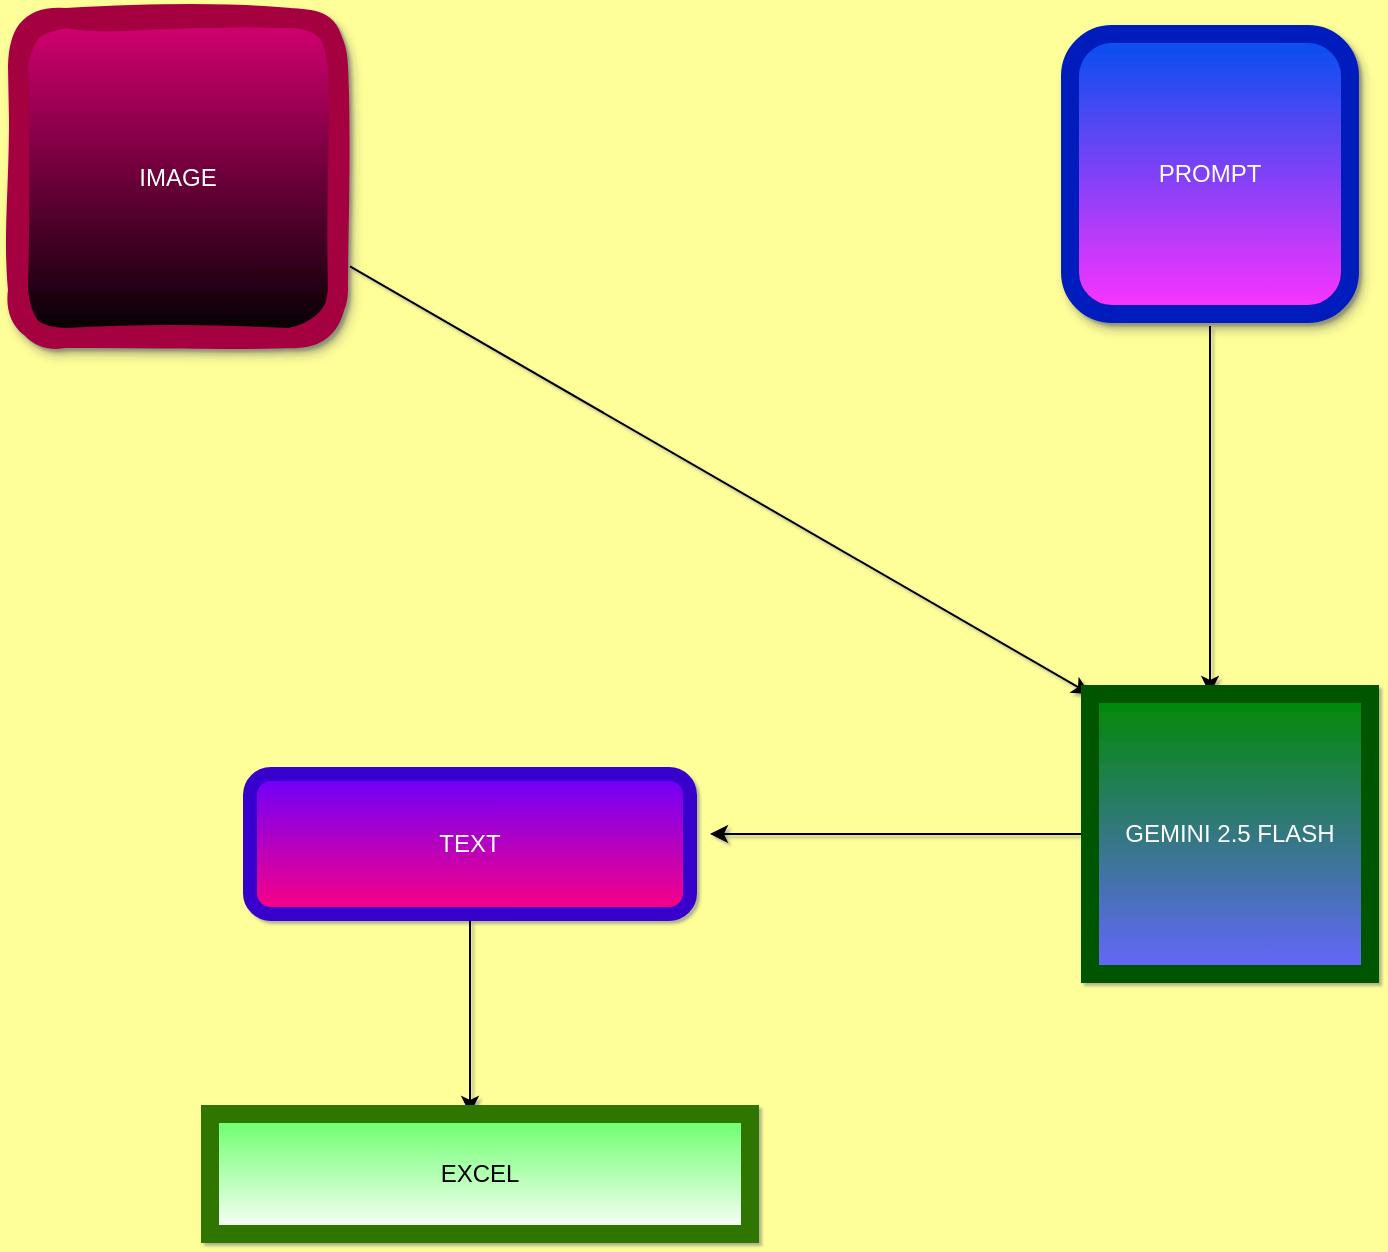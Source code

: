 <mxfile>
    <diagram id="S-8D51mELzqob4-LhIfS" name="Page-1">
        <mxGraphModel dx="2194" dy="2750" grid="0" gridSize="10" guides="1" tooltips="1" connect="1" arrows="1" fold="1" page="1" pageScale="1" pageWidth="850" pageHeight="1100" background="#FFFF99" math="0" shadow="1">
            <root>
                <mxCell id="0"/>
                <mxCell id="1" parent="0"/>
                <mxCell id="16" style="edgeStyle=none;html=1;entryX=0;entryY=0;entryDx=0;entryDy=0;" parent="1" target="19" edge="1">
                    <mxGeometry relative="1" as="geometry">
                        <mxPoint x="620" y="-866" as="targetPoint"/>
                        <mxPoint x="260" y="-819.778" as="sourcePoint"/>
                    </mxGeometry>
                </mxCell>
                <mxCell id="15" value="IMAGE" style="whiteSpace=wrap;html=1;aspect=fixed;fillColor=#d80073;strokeColor=#A50040;fontColor=#ffffff;gradientColor=default;rounded=1;sketch=1;curveFitting=1;jiggle=2;glass=0;shadow=1;strokeWidth=10;" parent="1" vertex="1">
                    <mxGeometry x="94" y="-944" width="160" height="160" as="geometry"/>
                </mxCell>
                <mxCell id="18" style="edgeStyle=none;html=1;" parent="1" source="17" edge="1">
                    <mxGeometry relative="1" as="geometry">
                        <mxPoint x="690" y="-606" as="targetPoint"/>
                    </mxGeometry>
                </mxCell>
                <mxCell id="17" value="PROMPT" style="whiteSpace=wrap;html=1;aspect=fixed;fillColor=#0050ef;fontColor=#ffffff;strokeColor=#001DBC;gradientColor=#FF33FF;shadow=1;glass=0;rounded=1;strokeWidth=9;perimeterSpacing=6;" parent="1" vertex="1">
                    <mxGeometry x="620" y="-936" width="140" height="140" as="geometry"/>
                </mxCell>
                <mxCell id="20" style="edgeStyle=none;html=1;" parent="1" source="19" edge="1">
                    <mxGeometry relative="1" as="geometry">
                        <mxPoint x="440" y="-536" as="targetPoint"/>
                    </mxGeometry>
                </mxCell>
                <mxCell id="19" value="GEMINI 2.5 FLASH" style="whiteSpace=wrap;html=1;aspect=fixed;fillColor=#008a00;fontColor=#ffffff;strokeColor=#005700;gradientColor=#6666FF;strokeWidth=9;" parent="1" vertex="1">
                    <mxGeometry x="630" y="-606" width="140" height="140" as="geometry"/>
                </mxCell>
                <mxCell id="22" style="edgeStyle=none;html=1;" parent="1" source="21" edge="1">
                    <mxGeometry relative="1" as="geometry">
                        <mxPoint x="320" y="-396" as="targetPoint"/>
                    </mxGeometry>
                </mxCell>
                <mxCell id="21" value="TEXT" style="rounded=1;whiteSpace=wrap;html=1;fillColor=#6a00ff;fontColor=#ffffff;strokeColor=#3700CC;gradientColor=#FF0080;strokeWidth=7;" parent="1" vertex="1">
                    <mxGeometry x="210" y="-566" width="220" height="70" as="geometry"/>
                </mxCell>
                <mxCell id="23" value="&lt;font style=&quot;color: rgb(0, 0, 0);&quot;&gt;EXCEL&lt;/font&gt;" style="rounded=0;whiteSpace=wrap;html=1;fillColor=#66FF66;fontColor=#ffffff;strokeColor=#2D7600;gradientColor=#FFFFFF;strokeWidth=9;" parent="1" vertex="1">
                    <mxGeometry x="190" y="-396" width="270" height="60" as="geometry"/>
                </mxCell>
            </root>
        </mxGraphModel>
    </diagram>
</mxfile>